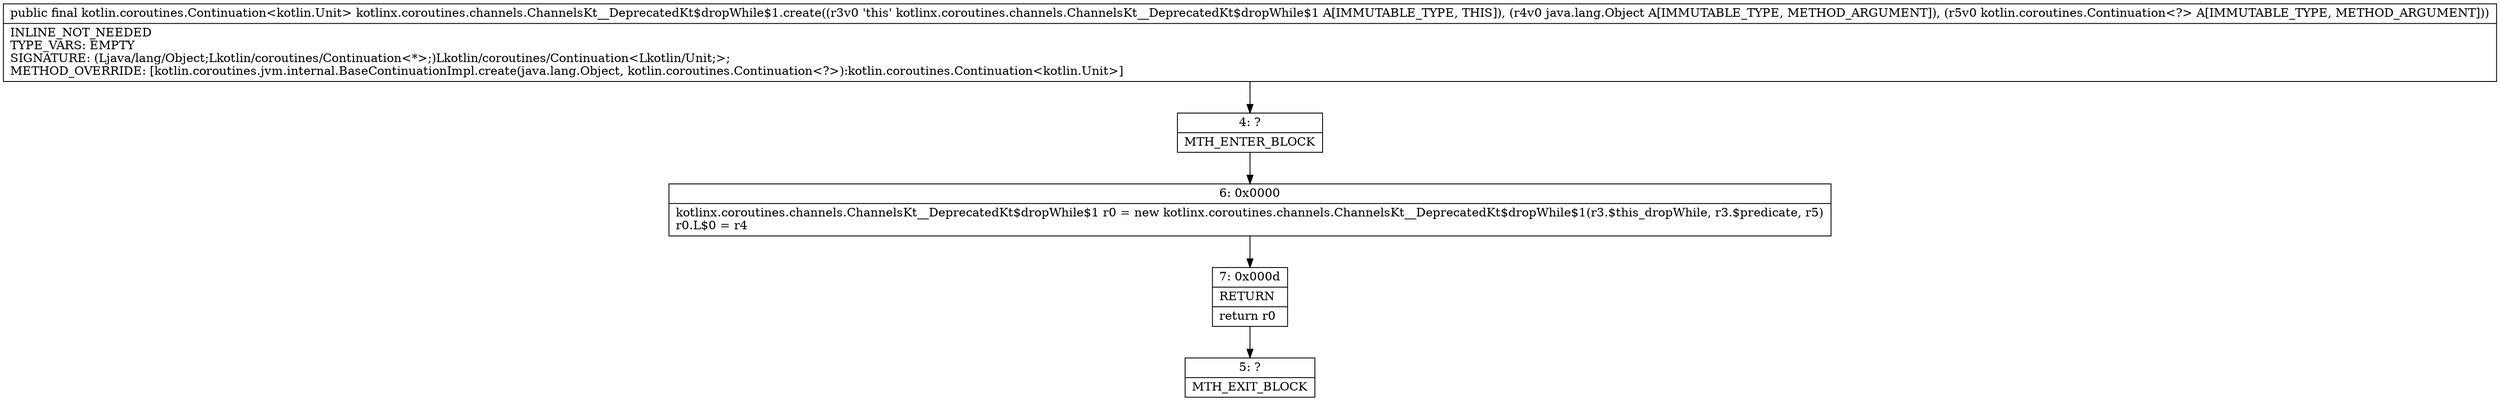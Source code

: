 digraph "CFG forkotlinx.coroutines.channels.ChannelsKt__DeprecatedKt$dropWhile$1.create(Ljava\/lang\/Object;Lkotlin\/coroutines\/Continuation;)Lkotlin\/coroutines\/Continuation;" {
Node_4 [shape=record,label="{4\:\ ?|MTH_ENTER_BLOCK\l}"];
Node_6 [shape=record,label="{6\:\ 0x0000|kotlinx.coroutines.channels.ChannelsKt__DeprecatedKt$dropWhile$1 r0 = new kotlinx.coroutines.channels.ChannelsKt__DeprecatedKt$dropWhile$1(r3.$this_dropWhile, r3.$predicate, r5)\lr0.L$0 = r4\l}"];
Node_7 [shape=record,label="{7\:\ 0x000d|RETURN\l|return r0\l}"];
Node_5 [shape=record,label="{5\:\ ?|MTH_EXIT_BLOCK\l}"];
MethodNode[shape=record,label="{public final kotlin.coroutines.Continuation\<kotlin.Unit\> kotlinx.coroutines.channels.ChannelsKt__DeprecatedKt$dropWhile$1.create((r3v0 'this' kotlinx.coroutines.channels.ChannelsKt__DeprecatedKt$dropWhile$1 A[IMMUTABLE_TYPE, THIS]), (r4v0 java.lang.Object A[IMMUTABLE_TYPE, METHOD_ARGUMENT]), (r5v0 kotlin.coroutines.Continuation\<?\> A[IMMUTABLE_TYPE, METHOD_ARGUMENT]))  | INLINE_NOT_NEEDED\lTYPE_VARS: EMPTY\lSIGNATURE: (Ljava\/lang\/Object;Lkotlin\/coroutines\/Continuation\<*\>;)Lkotlin\/coroutines\/Continuation\<Lkotlin\/Unit;\>;\lMETHOD_OVERRIDE: [kotlin.coroutines.jvm.internal.BaseContinuationImpl.create(java.lang.Object, kotlin.coroutines.Continuation\<?\>):kotlin.coroutines.Continuation\<kotlin.Unit\>]\l}"];
MethodNode -> Node_4;Node_4 -> Node_6;
Node_6 -> Node_7;
Node_7 -> Node_5;
}

